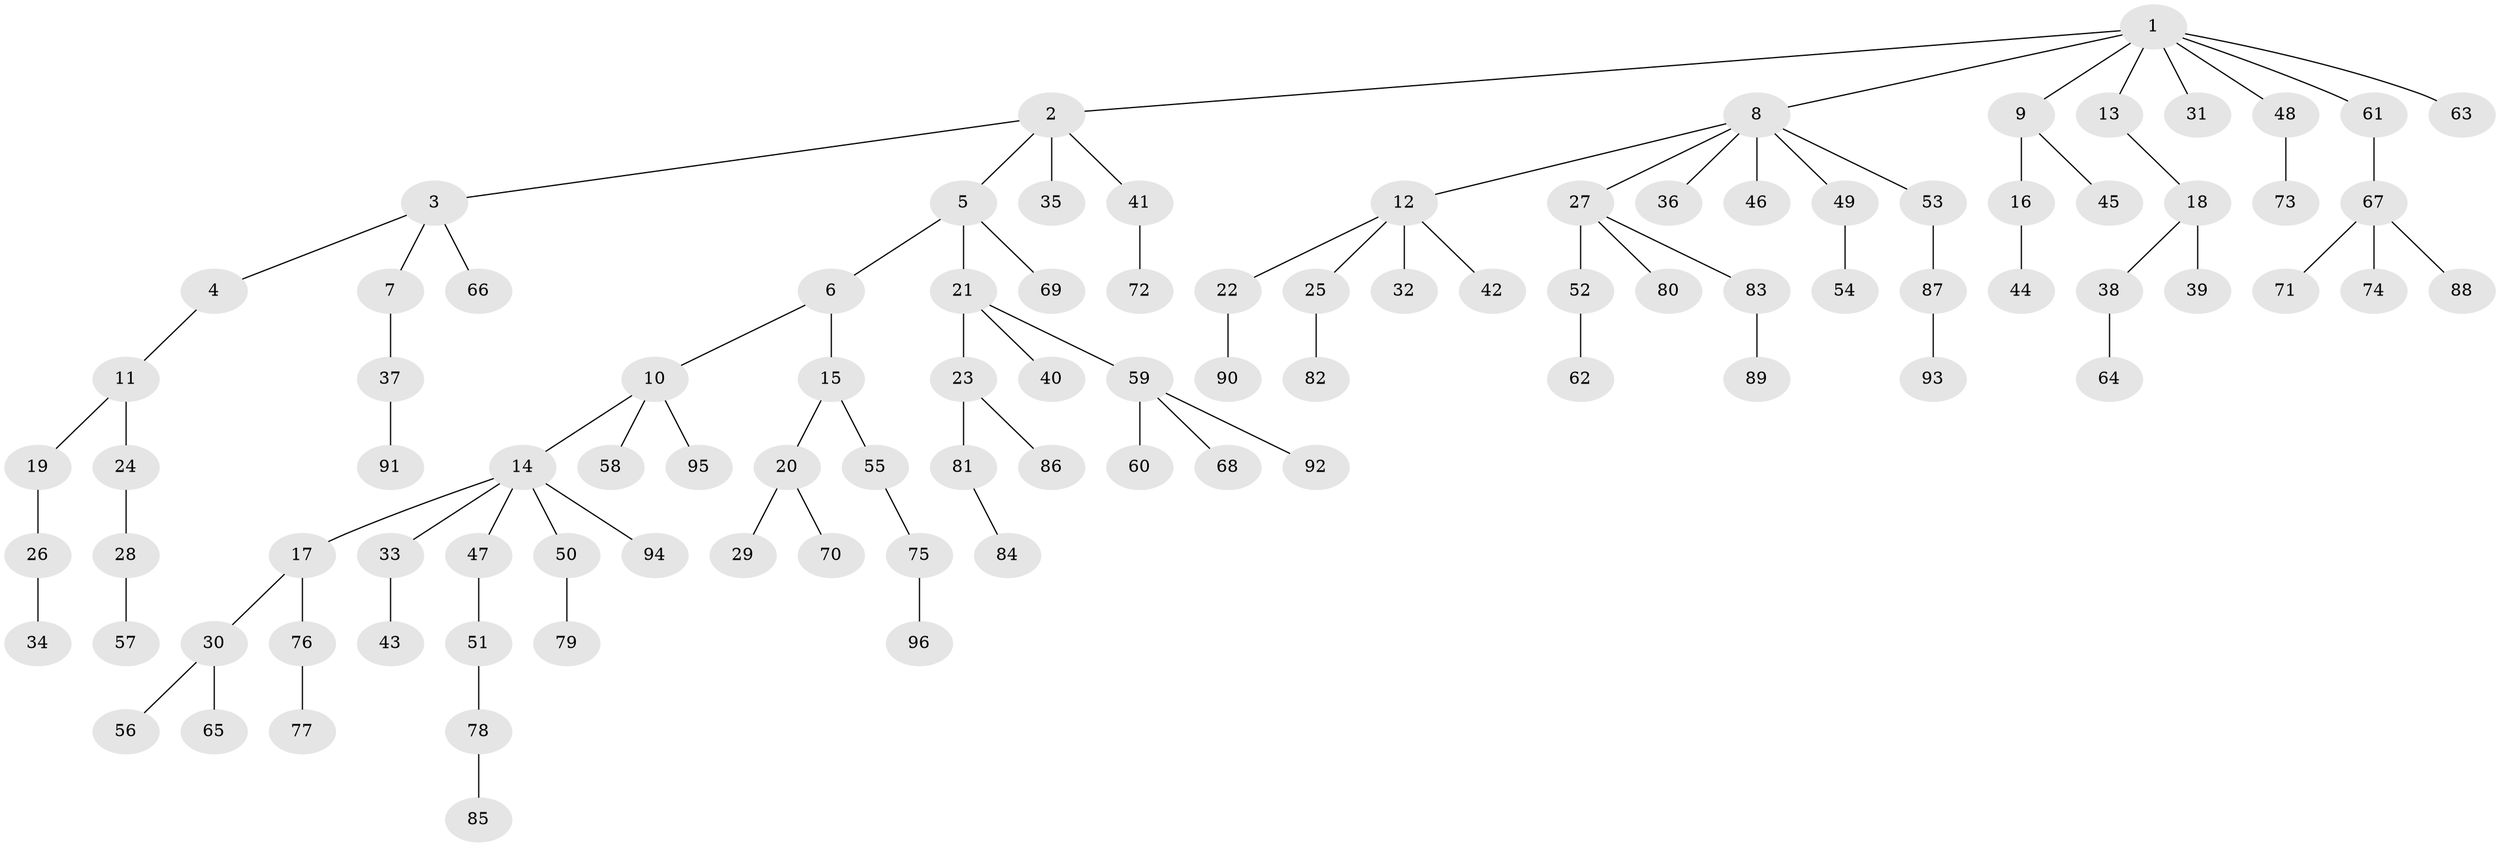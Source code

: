 // Generated by graph-tools (version 1.1) at 2025/02/03/09/25 03:02:21]
// undirected, 96 vertices, 95 edges
graph export_dot {
graph [start="1"]
  node [color=gray90,style=filled];
  1;
  2;
  3;
  4;
  5;
  6;
  7;
  8;
  9;
  10;
  11;
  12;
  13;
  14;
  15;
  16;
  17;
  18;
  19;
  20;
  21;
  22;
  23;
  24;
  25;
  26;
  27;
  28;
  29;
  30;
  31;
  32;
  33;
  34;
  35;
  36;
  37;
  38;
  39;
  40;
  41;
  42;
  43;
  44;
  45;
  46;
  47;
  48;
  49;
  50;
  51;
  52;
  53;
  54;
  55;
  56;
  57;
  58;
  59;
  60;
  61;
  62;
  63;
  64;
  65;
  66;
  67;
  68;
  69;
  70;
  71;
  72;
  73;
  74;
  75;
  76;
  77;
  78;
  79;
  80;
  81;
  82;
  83;
  84;
  85;
  86;
  87;
  88;
  89;
  90;
  91;
  92;
  93;
  94;
  95;
  96;
  1 -- 2;
  1 -- 8;
  1 -- 9;
  1 -- 13;
  1 -- 31;
  1 -- 48;
  1 -- 61;
  1 -- 63;
  2 -- 3;
  2 -- 5;
  2 -- 35;
  2 -- 41;
  3 -- 4;
  3 -- 7;
  3 -- 66;
  4 -- 11;
  5 -- 6;
  5 -- 21;
  5 -- 69;
  6 -- 10;
  6 -- 15;
  7 -- 37;
  8 -- 12;
  8 -- 27;
  8 -- 36;
  8 -- 46;
  8 -- 49;
  8 -- 53;
  9 -- 16;
  9 -- 45;
  10 -- 14;
  10 -- 58;
  10 -- 95;
  11 -- 19;
  11 -- 24;
  12 -- 22;
  12 -- 25;
  12 -- 32;
  12 -- 42;
  13 -- 18;
  14 -- 17;
  14 -- 33;
  14 -- 47;
  14 -- 50;
  14 -- 94;
  15 -- 20;
  15 -- 55;
  16 -- 44;
  17 -- 30;
  17 -- 76;
  18 -- 38;
  18 -- 39;
  19 -- 26;
  20 -- 29;
  20 -- 70;
  21 -- 23;
  21 -- 40;
  21 -- 59;
  22 -- 90;
  23 -- 81;
  23 -- 86;
  24 -- 28;
  25 -- 82;
  26 -- 34;
  27 -- 52;
  27 -- 80;
  27 -- 83;
  28 -- 57;
  30 -- 56;
  30 -- 65;
  33 -- 43;
  37 -- 91;
  38 -- 64;
  41 -- 72;
  47 -- 51;
  48 -- 73;
  49 -- 54;
  50 -- 79;
  51 -- 78;
  52 -- 62;
  53 -- 87;
  55 -- 75;
  59 -- 60;
  59 -- 68;
  59 -- 92;
  61 -- 67;
  67 -- 71;
  67 -- 74;
  67 -- 88;
  75 -- 96;
  76 -- 77;
  78 -- 85;
  81 -- 84;
  83 -- 89;
  87 -- 93;
}
